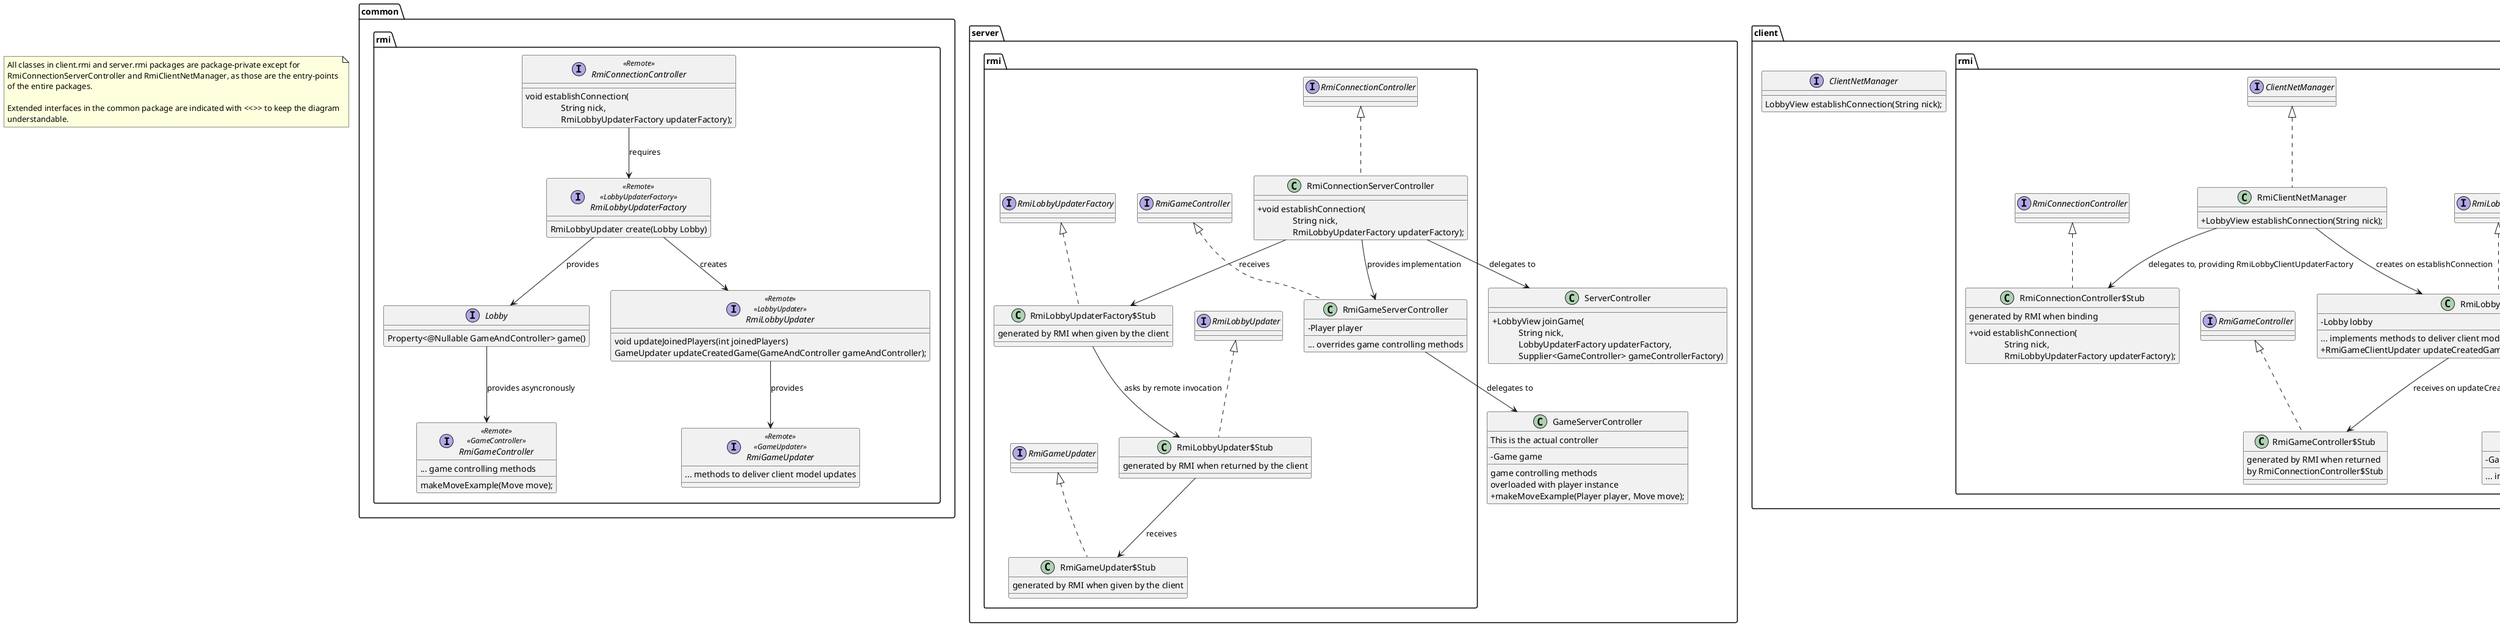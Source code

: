 @startuml
skinparam classAttributeIconSize 0

note as N1
  All classes in client.rmi and server.rmi packages are package-private except for
  RmiConnectionServerController and RmiClientNetManager, as those are the entry-points
  of the entire packages.

  Extended interfaces in the common package are indicated with <<>> to keep the diagram
  understandable.
end note

package common {
    package common.rmi {
        interface RmiConnectionController <<Remote>> {
            void establishConnection( \n\
                String nick, \n\
                RmiLobbyUpdaterFactory updaterFactory);
        }

        RmiConnectionController --> RmiLobbyUpdaterFactory : requires
        interface RmiLobbyUpdaterFactory <<Remote>> <<LobbyUpdaterFactory>> {
            RmiLobbyUpdater create(Lobby Lobby)
        }

        RmiLobbyUpdaterFactory --> Lobby : provides
        interface Lobby {
            Property<@Nullable GameAndController> game()
        }

        Lobby --> RmiGameController : provides asyncronously
        interface RmiGameController <<Remote>> <<GameController>> {
            ... game controlling methods
            makeMoveExample(Move move);
        }

        RmiLobbyUpdaterFactory --> RmiLobbyUpdater : creates
        interface RmiLobbyUpdater <<Remote>> <<LobbyUpdater>> {
            void updateJoinedPlayers(int joinedPlayers)
            GameUpdater updateCreatedGame(GameAndController gameAndController);
        }

        RmiLobbyUpdater --> RmiGameUpdater : provides
        interface RmiGameUpdater <<Remote>> <<GameUpdater>> {
            ... methods to deliver client model updates
        }
    }
}

package server {
    class ServerController {
        + LobbyView joinGame( \n\
            String nick, \n\
            LobbyUpdaterFactory updaterFactory, \n\
            Supplier<GameController> gameControllerFactory)
    }

    class GameServerController {
        This is the actual controller
        __
        - Game game
        __
        game controlling methods
        overloaded with player instance
        + makeMoveExample(Player player, Move move);
    }

    package server.rmi {
        RmiConnectionServerController --> ServerController: delegates to
        class RmiConnectionServerController implements RmiConnectionController {
            + void establishConnection( \n\
                String nick, \n\
                RmiLobbyUpdaterFactory updaterFactory);
        }

        RmiConnectionServerController --> RmiLobbyUpdaterFactory$Stub : receives
        class RmiLobbyUpdaterFactory$Stub implements RmiLobbyUpdaterFactory {
            generated by RMI when given by the client
        }

        RmiLobbyUpdaterFactory$Stub --> RmiLobbyUpdater$Stub : asks by remote invocation
        class RmiLobbyUpdater$Stub implements RmiLobbyUpdater {
            generated by RMI when returned by the client
        }

        RmiConnectionServerController --> RmiGameServerController : provides implementation
        class RmiGameServerController implements RmiGameController {
            - Player player
            __
            ... overrides game controlling methods
        }

        RmiLobbyUpdater$Stub --> RmiGameUpdater$Stub : receives
        class RmiGameUpdater$Stub implements RmiGameUpdater {
            generated by RMI when given by the client
        }

        RmiGameServerController --> GameServerController : delegates to
    }
}

package client {

    interface ClientNetManager {
        LobbyView establishConnection(String nick);
    }

    package client.rmi {
        class RmiClientNetManager implements ClientNetManager {
            + LobbyView establishConnection(String nick);
        }

        RmiClientNetManager --> RmiLobbyClientUpdater : creates on establishConnection
        class RmiLobbyClientUpdater implements RmiLobbyUpdater {
            - Lobby lobby
            __
            ... implements methods to deliver client model updates
            + RmiGameClientUpdater updateCreatedGame(GameAndController gameAndController);
        }

        RmiLobbyClientUpdater --> RmiGameClientUpdater : creates on updateCreatedGame
        class RmiGameClientUpdater implements RmiGameUpdater {
            - Game game
            __
            ... implements methods to deliver client model updates
        }

        RmiLobbyClientUpdater --> RmiGameController$Stub : receives on updateCreatedGame
        class RmiGameController$Stub implements RmiGameController {
            generated by RMI when returned
            by RmiConnectionController$Stub
        }

        RmiClientNetManager --> RmiConnectionController$Stub : delegates to, providing RmiLobbyClientUpdaterFactory
        class RmiConnectionController$Stub implements RmiConnectionController {
            generated by RMI when binding
            __
            + void establishConnection( \n\
                String nick, \n\
                RmiLobbyUpdaterFactory updaterFactory);
        }
    }
}

'RmiConnectionController$Stub --> RmiConnectionServerController : delegates to
'RmiGameController$Stub --> RmiGameServerController : delegates to
'RmiGameUpdater$Stub --> RmiGameClientUpdater : delegates to
'RmiLobbyUpdater$Stub --> RmiLobbyClientUpdater : delegates to

@enduml